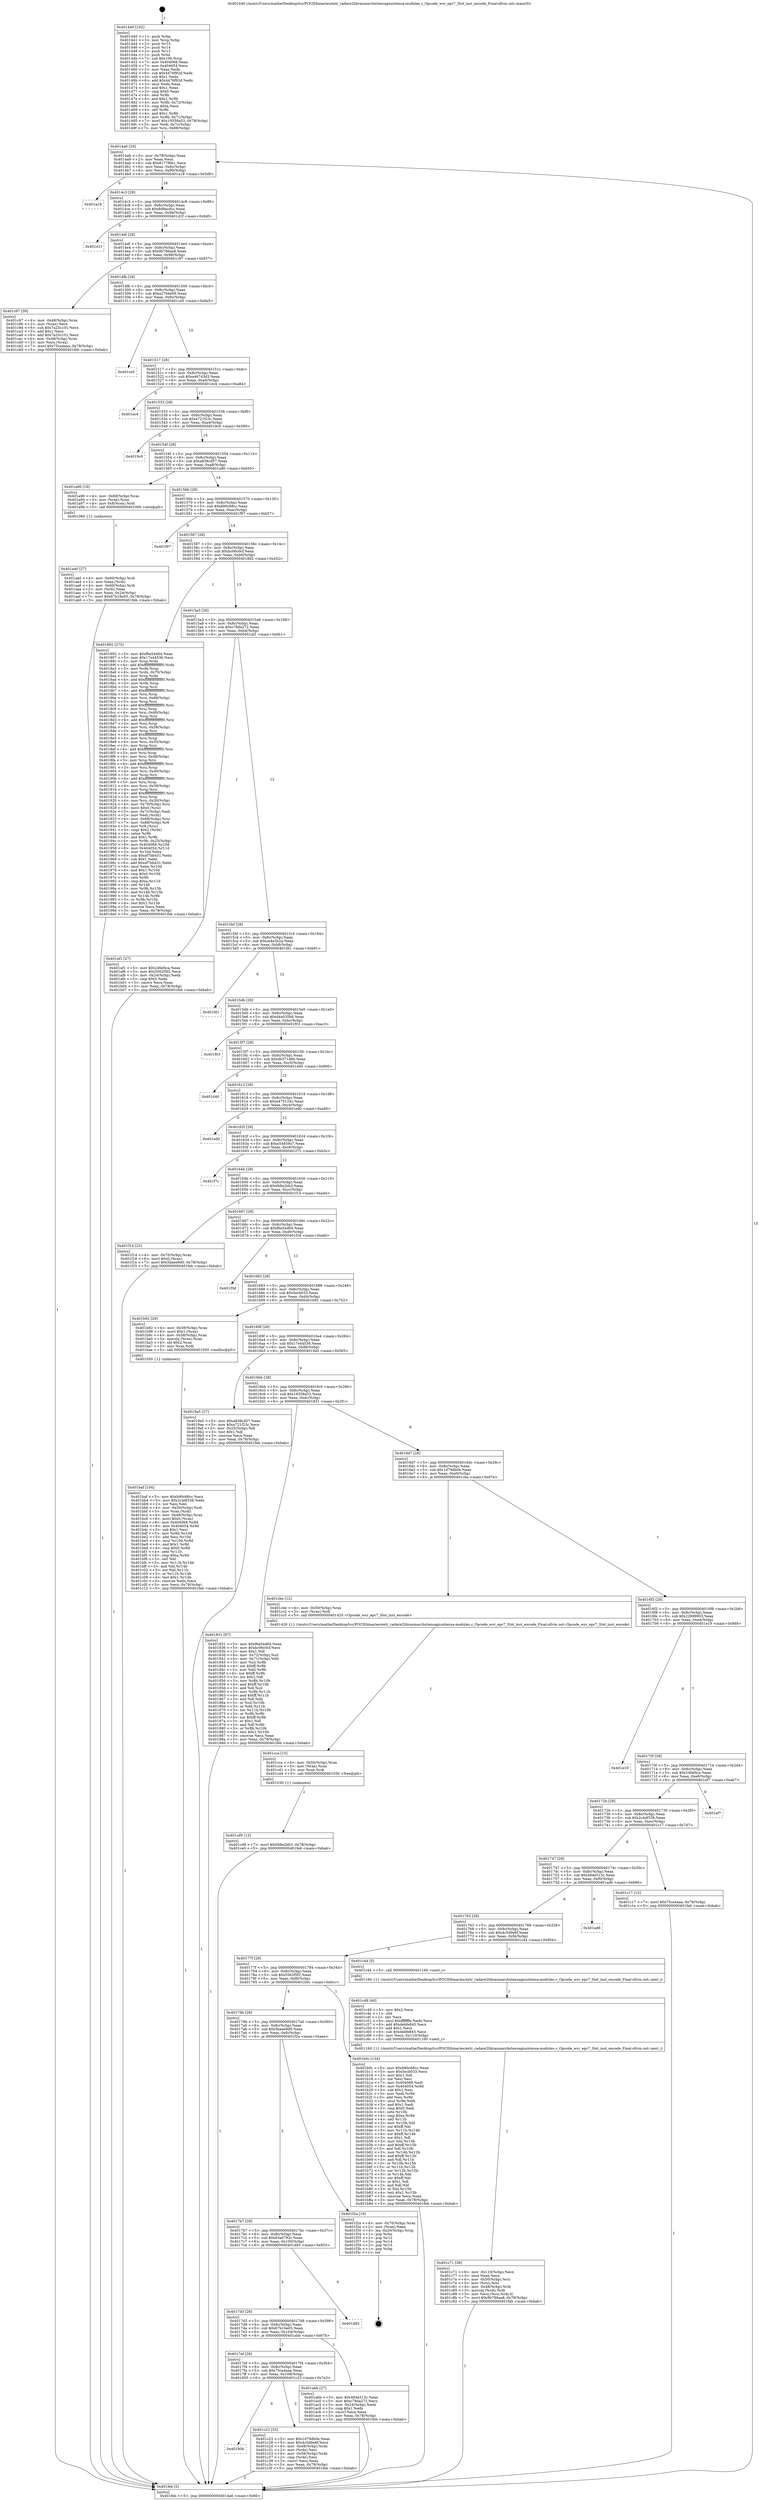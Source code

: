 digraph "0x401440" {
  label = "0x401440 (/mnt/c/Users/mathe/Desktop/tcc/POCII/binaries/extr_radare2librasmarchxtensagnuxtensa-modules.c_Opcode_wsr_epc7_Slot_inst_encode_Final-ollvm.out::main(0))"
  labelloc = "t"
  node[shape=record]

  Entry [label="",width=0.3,height=0.3,shape=circle,fillcolor=black,style=filled]
  "0x4014a6" [label="{
     0x4014a6 [29]\l
     | [instrs]\l
     &nbsp;&nbsp;0x4014a6 \<+3\>: mov -0x78(%rbp),%eax\l
     &nbsp;&nbsp;0x4014a9 \<+2\>: mov %eax,%ecx\l
     &nbsp;&nbsp;0x4014ab \<+6\>: sub $0x8177f6b1,%ecx\l
     &nbsp;&nbsp;0x4014b1 \<+6\>: mov %eax,-0x8c(%rbp)\l
     &nbsp;&nbsp;0x4014b7 \<+6\>: mov %ecx,-0x90(%rbp)\l
     &nbsp;&nbsp;0x4014bd \<+6\>: je 0000000000401a18 \<main+0x5d8\>\l
  }"]
  "0x401a18" [label="{
     0x401a18\l
  }", style=dashed]
  "0x4014c3" [label="{
     0x4014c3 [28]\l
     | [instrs]\l
     &nbsp;&nbsp;0x4014c3 \<+5\>: jmp 00000000004014c8 \<main+0x88\>\l
     &nbsp;&nbsp;0x4014c8 \<+6\>: mov -0x8c(%rbp),%eax\l
     &nbsp;&nbsp;0x4014ce \<+5\>: sub $0x8d9acdcc,%eax\l
     &nbsp;&nbsp;0x4014d3 \<+6\>: mov %eax,-0x94(%rbp)\l
     &nbsp;&nbsp;0x4014d9 \<+6\>: je 0000000000401d1f \<main+0x8df\>\l
  }"]
  Exit [label="",width=0.3,height=0.3,shape=circle,fillcolor=black,style=filled,peripheries=2]
  "0x401d1f" [label="{
     0x401d1f\l
  }", style=dashed]
  "0x4014df" [label="{
     0x4014df [28]\l
     | [instrs]\l
     &nbsp;&nbsp;0x4014df \<+5\>: jmp 00000000004014e4 \<main+0xa4\>\l
     &nbsp;&nbsp;0x4014e4 \<+6\>: mov -0x8c(%rbp),%eax\l
     &nbsp;&nbsp;0x4014ea \<+5\>: sub $0x9b786aa8,%eax\l
     &nbsp;&nbsp;0x4014ef \<+6\>: mov %eax,-0x98(%rbp)\l
     &nbsp;&nbsp;0x4014f5 \<+6\>: je 0000000000401c97 \<main+0x857\>\l
  }"]
  "0x401cd9" [label="{
     0x401cd9 [12]\l
     | [instrs]\l
     &nbsp;&nbsp;0x401cd9 \<+7\>: movl $0xf48a2bb3,-0x78(%rbp)\l
     &nbsp;&nbsp;0x401ce0 \<+5\>: jmp 0000000000401feb \<main+0xbab\>\l
  }"]
  "0x401c97" [label="{
     0x401c97 [39]\l
     | [instrs]\l
     &nbsp;&nbsp;0x401c97 \<+4\>: mov -0x48(%rbp),%rax\l
     &nbsp;&nbsp;0x401c9b \<+2\>: mov (%rax),%ecx\l
     &nbsp;&nbsp;0x401c9d \<+6\>: sub $0x7a25c101,%ecx\l
     &nbsp;&nbsp;0x401ca3 \<+3\>: add $0x1,%ecx\l
     &nbsp;&nbsp;0x401ca6 \<+6\>: add $0x7a25c101,%ecx\l
     &nbsp;&nbsp;0x401cac \<+4\>: mov -0x48(%rbp),%rax\l
     &nbsp;&nbsp;0x401cb0 \<+2\>: mov %ecx,(%rax)\l
     &nbsp;&nbsp;0x401cb2 \<+7\>: movl $0x75ca4aaa,-0x78(%rbp)\l
     &nbsp;&nbsp;0x401cb9 \<+5\>: jmp 0000000000401feb \<main+0xbab\>\l
  }"]
  "0x4014fb" [label="{
     0x4014fb [28]\l
     | [instrs]\l
     &nbsp;&nbsp;0x4014fb \<+5\>: jmp 0000000000401500 \<main+0xc0\>\l
     &nbsp;&nbsp;0x401500 \<+6\>: mov -0x8c(%rbp),%eax\l
     &nbsp;&nbsp;0x401506 \<+5\>: sub $0xa2764e69,%eax\l
     &nbsp;&nbsp;0x40150b \<+6\>: mov %eax,-0x9c(%rbp)\l
     &nbsp;&nbsp;0x401511 \<+6\>: je 0000000000401ce5 \<main+0x8a5\>\l
  }"]
  "0x401cca" [label="{
     0x401cca [15]\l
     | [instrs]\l
     &nbsp;&nbsp;0x401cca \<+4\>: mov -0x50(%rbp),%rax\l
     &nbsp;&nbsp;0x401cce \<+3\>: mov (%rax),%rax\l
     &nbsp;&nbsp;0x401cd1 \<+3\>: mov %rax,%rdi\l
     &nbsp;&nbsp;0x401cd4 \<+5\>: call 0000000000401030 \<free@plt\>\l
     | [calls]\l
     &nbsp;&nbsp;0x401030 \{1\} (unknown)\l
  }"]
  "0x401ce5" [label="{
     0x401ce5\l
  }", style=dashed]
  "0x401517" [label="{
     0x401517 [28]\l
     | [instrs]\l
     &nbsp;&nbsp;0x401517 \<+5\>: jmp 000000000040151c \<main+0xdc\>\l
     &nbsp;&nbsp;0x40151c \<+6\>: mov -0x8c(%rbp),%eax\l
     &nbsp;&nbsp;0x401522 \<+5\>: sub $0xa46743d3,%eax\l
     &nbsp;&nbsp;0x401527 \<+6\>: mov %eax,-0xa0(%rbp)\l
     &nbsp;&nbsp;0x40152d \<+6\>: je 0000000000401ec4 \<main+0xa84\>\l
  }"]
  "0x401c71" [label="{
     0x401c71 [38]\l
     | [instrs]\l
     &nbsp;&nbsp;0x401c71 \<+6\>: mov -0x110(%rbp),%ecx\l
     &nbsp;&nbsp;0x401c77 \<+3\>: imul %eax,%ecx\l
     &nbsp;&nbsp;0x401c7a \<+4\>: mov -0x50(%rbp),%rsi\l
     &nbsp;&nbsp;0x401c7e \<+3\>: mov (%rsi),%rsi\l
     &nbsp;&nbsp;0x401c81 \<+4\>: mov -0x48(%rbp),%rdi\l
     &nbsp;&nbsp;0x401c85 \<+3\>: movslq (%rdi),%rdi\l
     &nbsp;&nbsp;0x401c88 \<+3\>: mov %ecx,(%rsi,%rdi,4)\l
     &nbsp;&nbsp;0x401c8b \<+7\>: movl $0x9b786aa8,-0x78(%rbp)\l
     &nbsp;&nbsp;0x401c92 \<+5\>: jmp 0000000000401feb \<main+0xbab\>\l
  }"]
  "0x401ec4" [label="{
     0x401ec4\l
  }", style=dashed]
  "0x401533" [label="{
     0x401533 [28]\l
     | [instrs]\l
     &nbsp;&nbsp;0x401533 \<+5\>: jmp 0000000000401538 \<main+0xf8\>\l
     &nbsp;&nbsp;0x401538 \<+6\>: mov -0x8c(%rbp),%eax\l
     &nbsp;&nbsp;0x40153e \<+5\>: sub $0xa721f23c,%eax\l
     &nbsp;&nbsp;0x401543 \<+6\>: mov %eax,-0xa4(%rbp)\l
     &nbsp;&nbsp;0x401549 \<+6\>: je 00000000004019c0 \<main+0x580\>\l
  }"]
  "0x401c49" [label="{
     0x401c49 [40]\l
     | [instrs]\l
     &nbsp;&nbsp;0x401c49 \<+5\>: mov $0x2,%ecx\l
     &nbsp;&nbsp;0x401c4e \<+1\>: cltd\l
     &nbsp;&nbsp;0x401c4f \<+2\>: idiv %ecx\l
     &nbsp;&nbsp;0x401c51 \<+6\>: imul $0xfffffffe,%edx,%ecx\l
     &nbsp;&nbsp;0x401c57 \<+6\>: add $0xdebfe845,%ecx\l
     &nbsp;&nbsp;0x401c5d \<+3\>: add $0x1,%ecx\l
     &nbsp;&nbsp;0x401c60 \<+6\>: sub $0xdebfe845,%ecx\l
     &nbsp;&nbsp;0x401c66 \<+6\>: mov %ecx,-0x110(%rbp)\l
     &nbsp;&nbsp;0x401c6c \<+5\>: call 0000000000401160 \<next_i\>\l
     | [calls]\l
     &nbsp;&nbsp;0x401160 \{1\} (/mnt/c/Users/mathe/Desktop/tcc/POCII/binaries/extr_radare2librasmarchxtensagnuxtensa-modules.c_Opcode_wsr_epc7_Slot_inst_encode_Final-ollvm.out::next_i)\l
  }"]
  "0x4019c0" [label="{
     0x4019c0\l
  }", style=dashed]
  "0x40154f" [label="{
     0x40154f [28]\l
     | [instrs]\l
     &nbsp;&nbsp;0x40154f \<+5\>: jmp 0000000000401554 \<main+0x114\>\l
     &nbsp;&nbsp;0x401554 \<+6\>: mov -0x8c(%rbp),%eax\l
     &nbsp;&nbsp;0x40155a \<+5\>: sub $0xa838cd57,%eax\l
     &nbsp;&nbsp;0x40155f \<+6\>: mov %eax,-0xa8(%rbp)\l
     &nbsp;&nbsp;0x401565 \<+6\>: je 0000000000401a90 \<main+0x650\>\l
  }"]
  "0x40180b" [label="{
     0x40180b\l
  }", style=dashed]
  "0x401a90" [label="{
     0x401a90 [16]\l
     | [instrs]\l
     &nbsp;&nbsp;0x401a90 \<+4\>: mov -0x68(%rbp),%rax\l
     &nbsp;&nbsp;0x401a94 \<+3\>: mov (%rax),%rax\l
     &nbsp;&nbsp;0x401a97 \<+4\>: mov 0x8(%rax),%rdi\l
     &nbsp;&nbsp;0x401a9b \<+5\>: call 0000000000401060 \<atoi@plt\>\l
     | [calls]\l
     &nbsp;&nbsp;0x401060 \{1\} (unknown)\l
  }"]
  "0x40156b" [label="{
     0x40156b [28]\l
     | [instrs]\l
     &nbsp;&nbsp;0x40156b \<+5\>: jmp 0000000000401570 \<main+0x130\>\l
     &nbsp;&nbsp;0x401570 \<+6\>: mov -0x8c(%rbp),%eax\l
     &nbsp;&nbsp;0x401576 \<+5\>: sub $0xb90c68cc,%eax\l
     &nbsp;&nbsp;0x40157b \<+6\>: mov %eax,-0xac(%rbp)\l
     &nbsp;&nbsp;0x401581 \<+6\>: je 0000000000401f97 \<main+0xb57\>\l
  }"]
  "0x401c23" [label="{
     0x401c23 [33]\l
     | [instrs]\l
     &nbsp;&nbsp;0x401c23 \<+5\>: mov $0x1d79db0e,%eax\l
     &nbsp;&nbsp;0x401c28 \<+5\>: mov $0x4c5d9e6f,%ecx\l
     &nbsp;&nbsp;0x401c2d \<+4\>: mov -0x48(%rbp),%rdx\l
     &nbsp;&nbsp;0x401c31 \<+2\>: mov (%rdx),%esi\l
     &nbsp;&nbsp;0x401c33 \<+4\>: mov -0x58(%rbp),%rdx\l
     &nbsp;&nbsp;0x401c37 \<+2\>: cmp (%rdx),%esi\l
     &nbsp;&nbsp;0x401c39 \<+3\>: cmovl %ecx,%eax\l
     &nbsp;&nbsp;0x401c3c \<+3\>: mov %eax,-0x78(%rbp)\l
     &nbsp;&nbsp;0x401c3f \<+5\>: jmp 0000000000401feb \<main+0xbab\>\l
  }"]
  "0x401f97" [label="{
     0x401f97\l
  }", style=dashed]
  "0x401587" [label="{
     0x401587 [28]\l
     | [instrs]\l
     &nbsp;&nbsp;0x401587 \<+5\>: jmp 000000000040158c \<main+0x14c\>\l
     &nbsp;&nbsp;0x40158c \<+6\>: mov -0x8c(%rbp),%eax\l
     &nbsp;&nbsp;0x401592 \<+5\>: sub $0xbc06c0cf,%eax\l
     &nbsp;&nbsp;0x401597 \<+6\>: mov %eax,-0xb0(%rbp)\l
     &nbsp;&nbsp;0x40159d \<+6\>: je 0000000000401892 \<main+0x452\>\l
  }"]
  "0x401baf" [label="{
     0x401baf [104]\l
     | [instrs]\l
     &nbsp;&nbsp;0x401baf \<+5\>: mov $0xb90c68cc,%ecx\l
     &nbsp;&nbsp;0x401bb4 \<+5\>: mov $0x2c4df336,%edx\l
     &nbsp;&nbsp;0x401bb9 \<+2\>: xor %esi,%esi\l
     &nbsp;&nbsp;0x401bbb \<+4\>: mov -0x50(%rbp),%rdi\l
     &nbsp;&nbsp;0x401bbf \<+3\>: mov %rax,(%rdi)\l
     &nbsp;&nbsp;0x401bc2 \<+4\>: mov -0x48(%rbp),%rax\l
     &nbsp;&nbsp;0x401bc6 \<+6\>: movl $0x0,(%rax)\l
     &nbsp;&nbsp;0x401bcc \<+8\>: mov 0x404068,%r8d\l
     &nbsp;&nbsp;0x401bd4 \<+8\>: mov 0x404054,%r9d\l
     &nbsp;&nbsp;0x401bdc \<+3\>: sub $0x1,%esi\l
     &nbsp;&nbsp;0x401bdf \<+3\>: mov %r8d,%r10d\l
     &nbsp;&nbsp;0x401be2 \<+3\>: add %esi,%r10d\l
     &nbsp;&nbsp;0x401be5 \<+4\>: imul %r10d,%r8d\l
     &nbsp;&nbsp;0x401be9 \<+4\>: and $0x1,%r8d\l
     &nbsp;&nbsp;0x401bed \<+4\>: cmp $0x0,%r8d\l
     &nbsp;&nbsp;0x401bf1 \<+4\>: sete %r11b\l
     &nbsp;&nbsp;0x401bf5 \<+4\>: cmp $0xa,%r9d\l
     &nbsp;&nbsp;0x401bf9 \<+3\>: setl %bl\l
     &nbsp;&nbsp;0x401bfc \<+3\>: mov %r11b,%r14b\l
     &nbsp;&nbsp;0x401bff \<+3\>: and %bl,%r14b\l
     &nbsp;&nbsp;0x401c02 \<+3\>: xor %bl,%r11b\l
     &nbsp;&nbsp;0x401c05 \<+3\>: or %r11b,%r14b\l
     &nbsp;&nbsp;0x401c08 \<+4\>: test $0x1,%r14b\l
     &nbsp;&nbsp;0x401c0c \<+3\>: cmovne %edx,%ecx\l
     &nbsp;&nbsp;0x401c0f \<+3\>: mov %ecx,-0x78(%rbp)\l
     &nbsp;&nbsp;0x401c12 \<+5\>: jmp 0000000000401feb \<main+0xbab\>\l
  }"]
  "0x401892" [label="{
     0x401892 [275]\l
     | [instrs]\l
     &nbsp;&nbsp;0x401892 \<+5\>: mov $0xf6a54d64,%eax\l
     &nbsp;&nbsp;0x401897 \<+5\>: mov $0x17e44536,%ecx\l
     &nbsp;&nbsp;0x40189c \<+3\>: mov %rsp,%rdx\l
     &nbsp;&nbsp;0x40189f \<+4\>: add $0xfffffffffffffff0,%rdx\l
     &nbsp;&nbsp;0x4018a3 \<+3\>: mov %rdx,%rsp\l
     &nbsp;&nbsp;0x4018a6 \<+4\>: mov %rdx,-0x70(%rbp)\l
     &nbsp;&nbsp;0x4018aa \<+3\>: mov %rsp,%rdx\l
     &nbsp;&nbsp;0x4018ad \<+4\>: add $0xfffffffffffffff0,%rdx\l
     &nbsp;&nbsp;0x4018b1 \<+3\>: mov %rdx,%rsp\l
     &nbsp;&nbsp;0x4018b4 \<+3\>: mov %rsp,%rsi\l
     &nbsp;&nbsp;0x4018b7 \<+4\>: add $0xfffffffffffffff0,%rsi\l
     &nbsp;&nbsp;0x4018bb \<+3\>: mov %rsi,%rsp\l
     &nbsp;&nbsp;0x4018be \<+4\>: mov %rsi,-0x68(%rbp)\l
     &nbsp;&nbsp;0x4018c2 \<+3\>: mov %rsp,%rsi\l
     &nbsp;&nbsp;0x4018c5 \<+4\>: add $0xfffffffffffffff0,%rsi\l
     &nbsp;&nbsp;0x4018c9 \<+3\>: mov %rsi,%rsp\l
     &nbsp;&nbsp;0x4018cc \<+4\>: mov %rsi,-0x60(%rbp)\l
     &nbsp;&nbsp;0x4018d0 \<+3\>: mov %rsp,%rsi\l
     &nbsp;&nbsp;0x4018d3 \<+4\>: add $0xfffffffffffffff0,%rsi\l
     &nbsp;&nbsp;0x4018d7 \<+3\>: mov %rsi,%rsp\l
     &nbsp;&nbsp;0x4018da \<+4\>: mov %rsi,-0x58(%rbp)\l
     &nbsp;&nbsp;0x4018de \<+3\>: mov %rsp,%rsi\l
     &nbsp;&nbsp;0x4018e1 \<+4\>: add $0xfffffffffffffff0,%rsi\l
     &nbsp;&nbsp;0x4018e5 \<+3\>: mov %rsi,%rsp\l
     &nbsp;&nbsp;0x4018e8 \<+4\>: mov %rsi,-0x50(%rbp)\l
     &nbsp;&nbsp;0x4018ec \<+3\>: mov %rsp,%rsi\l
     &nbsp;&nbsp;0x4018ef \<+4\>: add $0xfffffffffffffff0,%rsi\l
     &nbsp;&nbsp;0x4018f3 \<+3\>: mov %rsi,%rsp\l
     &nbsp;&nbsp;0x4018f6 \<+4\>: mov %rsi,-0x48(%rbp)\l
     &nbsp;&nbsp;0x4018fa \<+3\>: mov %rsp,%rsi\l
     &nbsp;&nbsp;0x4018fd \<+4\>: add $0xfffffffffffffff0,%rsi\l
     &nbsp;&nbsp;0x401901 \<+3\>: mov %rsi,%rsp\l
     &nbsp;&nbsp;0x401904 \<+4\>: mov %rsi,-0x40(%rbp)\l
     &nbsp;&nbsp;0x401908 \<+3\>: mov %rsp,%rsi\l
     &nbsp;&nbsp;0x40190b \<+4\>: add $0xfffffffffffffff0,%rsi\l
     &nbsp;&nbsp;0x40190f \<+3\>: mov %rsi,%rsp\l
     &nbsp;&nbsp;0x401912 \<+4\>: mov %rsi,-0x38(%rbp)\l
     &nbsp;&nbsp;0x401916 \<+3\>: mov %rsp,%rsi\l
     &nbsp;&nbsp;0x401919 \<+4\>: add $0xfffffffffffffff0,%rsi\l
     &nbsp;&nbsp;0x40191d \<+3\>: mov %rsi,%rsp\l
     &nbsp;&nbsp;0x401920 \<+4\>: mov %rsi,-0x30(%rbp)\l
     &nbsp;&nbsp;0x401924 \<+4\>: mov -0x70(%rbp),%rsi\l
     &nbsp;&nbsp;0x401928 \<+6\>: movl $0x0,(%rsi)\l
     &nbsp;&nbsp;0x40192e \<+3\>: mov -0x7c(%rbp),%edi\l
     &nbsp;&nbsp;0x401931 \<+2\>: mov %edi,(%rdx)\l
     &nbsp;&nbsp;0x401933 \<+4\>: mov -0x68(%rbp),%rsi\l
     &nbsp;&nbsp;0x401937 \<+7\>: mov -0x88(%rbp),%r8\l
     &nbsp;&nbsp;0x40193e \<+3\>: mov %r8,(%rsi)\l
     &nbsp;&nbsp;0x401941 \<+3\>: cmpl $0x2,(%rdx)\l
     &nbsp;&nbsp;0x401944 \<+4\>: setne %r9b\l
     &nbsp;&nbsp;0x401948 \<+4\>: and $0x1,%r9b\l
     &nbsp;&nbsp;0x40194c \<+4\>: mov %r9b,-0x25(%rbp)\l
     &nbsp;&nbsp;0x401950 \<+8\>: mov 0x404068,%r10d\l
     &nbsp;&nbsp;0x401958 \<+8\>: mov 0x404054,%r11d\l
     &nbsp;&nbsp;0x401960 \<+3\>: mov %r10d,%ebx\l
     &nbsp;&nbsp;0x401963 \<+6\>: sub $0xef7bb431,%ebx\l
     &nbsp;&nbsp;0x401969 \<+3\>: sub $0x1,%ebx\l
     &nbsp;&nbsp;0x40196c \<+6\>: add $0xef7bb431,%ebx\l
     &nbsp;&nbsp;0x401972 \<+4\>: imul %ebx,%r10d\l
     &nbsp;&nbsp;0x401976 \<+4\>: and $0x1,%r10d\l
     &nbsp;&nbsp;0x40197a \<+4\>: cmp $0x0,%r10d\l
     &nbsp;&nbsp;0x40197e \<+4\>: sete %r9b\l
     &nbsp;&nbsp;0x401982 \<+4\>: cmp $0xa,%r11d\l
     &nbsp;&nbsp;0x401986 \<+4\>: setl %r14b\l
     &nbsp;&nbsp;0x40198a \<+3\>: mov %r9b,%r15b\l
     &nbsp;&nbsp;0x40198d \<+3\>: and %r14b,%r15b\l
     &nbsp;&nbsp;0x401990 \<+3\>: xor %r14b,%r9b\l
     &nbsp;&nbsp;0x401993 \<+3\>: or %r9b,%r15b\l
     &nbsp;&nbsp;0x401996 \<+4\>: test $0x1,%r15b\l
     &nbsp;&nbsp;0x40199a \<+3\>: cmovne %ecx,%eax\l
     &nbsp;&nbsp;0x40199d \<+3\>: mov %eax,-0x78(%rbp)\l
     &nbsp;&nbsp;0x4019a0 \<+5\>: jmp 0000000000401feb \<main+0xbab\>\l
  }"]
  "0x4015a3" [label="{
     0x4015a3 [28]\l
     | [instrs]\l
     &nbsp;&nbsp;0x4015a3 \<+5\>: jmp 00000000004015a8 \<main+0x168\>\l
     &nbsp;&nbsp;0x4015a8 \<+6\>: mov -0x8c(%rbp),%eax\l
     &nbsp;&nbsp;0x4015ae \<+5\>: sub $0xc78da272,%eax\l
     &nbsp;&nbsp;0x4015b3 \<+6\>: mov %eax,-0xb4(%rbp)\l
     &nbsp;&nbsp;0x4015b9 \<+6\>: je 0000000000401af1 \<main+0x6b1\>\l
  }"]
  "0x4017ef" [label="{
     0x4017ef [28]\l
     | [instrs]\l
     &nbsp;&nbsp;0x4017ef \<+5\>: jmp 00000000004017f4 \<main+0x3b4\>\l
     &nbsp;&nbsp;0x4017f4 \<+6\>: mov -0x8c(%rbp),%eax\l
     &nbsp;&nbsp;0x4017fa \<+5\>: sub $0x75ca4aaa,%eax\l
     &nbsp;&nbsp;0x4017ff \<+6\>: mov %eax,-0x108(%rbp)\l
     &nbsp;&nbsp;0x401805 \<+6\>: je 0000000000401c23 \<main+0x7e3\>\l
  }"]
  "0x401af1" [label="{
     0x401af1 [27]\l
     | [instrs]\l
     &nbsp;&nbsp;0x401af1 \<+5\>: mov $0x24faf4ca,%eax\l
     &nbsp;&nbsp;0x401af6 \<+5\>: mov $0x5562f5f2,%ecx\l
     &nbsp;&nbsp;0x401afb \<+3\>: mov -0x24(%rbp),%edx\l
     &nbsp;&nbsp;0x401afe \<+3\>: cmp $0x0,%edx\l
     &nbsp;&nbsp;0x401b01 \<+3\>: cmove %ecx,%eax\l
     &nbsp;&nbsp;0x401b04 \<+3\>: mov %eax,-0x78(%rbp)\l
     &nbsp;&nbsp;0x401b07 \<+5\>: jmp 0000000000401feb \<main+0xbab\>\l
  }"]
  "0x4015bf" [label="{
     0x4015bf [28]\l
     | [instrs]\l
     &nbsp;&nbsp;0x4015bf \<+5\>: jmp 00000000004015c4 \<main+0x184\>\l
     &nbsp;&nbsp;0x4015c4 \<+6\>: mov -0x8c(%rbp),%eax\l
     &nbsp;&nbsp;0x4015ca \<+5\>: sub $0xce4e2b2a,%eax\l
     &nbsp;&nbsp;0x4015cf \<+6\>: mov %eax,-0xb8(%rbp)\l
     &nbsp;&nbsp;0x4015d5 \<+6\>: je 0000000000401fd1 \<main+0xb91\>\l
  }"]
  "0x401abb" [label="{
     0x401abb [27]\l
     | [instrs]\l
     &nbsp;&nbsp;0x401abb \<+5\>: mov $0x494e513c,%eax\l
     &nbsp;&nbsp;0x401ac0 \<+5\>: mov $0xc78da272,%ecx\l
     &nbsp;&nbsp;0x401ac5 \<+3\>: mov -0x24(%rbp),%edx\l
     &nbsp;&nbsp;0x401ac8 \<+3\>: cmp $0x1,%edx\l
     &nbsp;&nbsp;0x401acb \<+3\>: cmovl %ecx,%eax\l
     &nbsp;&nbsp;0x401ace \<+3\>: mov %eax,-0x78(%rbp)\l
     &nbsp;&nbsp;0x401ad1 \<+5\>: jmp 0000000000401feb \<main+0xbab\>\l
  }"]
  "0x401fd1" [label="{
     0x401fd1\l
  }", style=dashed]
  "0x4015db" [label="{
     0x4015db [28]\l
     | [instrs]\l
     &nbsp;&nbsp;0x4015db \<+5\>: jmp 00000000004015e0 \<main+0x1a0\>\l
     &nbsp;&nbsp;0x4015e0 \<+6\>: mov -0x8c(%rbp),%eax\l
     &nbsp;&nbsp;0x4015e6 \<+5\>: sub $0xd4a035b8,%eax\l
     &nbsp;&nbsp;0x4015eb \<+6\>: mov %eax,-0xbc(%rbp)\l
     &nbsp;&nbsp;0x4015f1 \<+6\>: je 0000000000401f03 \<main+0xac3\>\l
  }"]
  "0x4017d3" [label="{
     0x4017d3 [28]\l
     | [instrs]\l
     &nbsp;&nbsp;0x4017d3 \<+5\>: jmp 00000000004017d8 \<main+0x398\>\l
     &nbsp;&nbsp;0x4017d8 \<+6\>: mov -0x8c(%rbp),%eax\l
     &nbsp;&nbsp;0x4017de \<+5\>: sub $0x67b16e05,%eax\l
     &nbsp;&nbsp;0x4017e3 \<+6\>: mov %eax,-0x104(%rbp)\l
     &nbsp;&nbsp;0x4017e9 \<+6\>: je 0000000000401abb \<main+0x67b\>\l
  }"]
  "0x401f03" [label="{
     0x401f03\l
  }", style=dashed]
  "0x4015f7" [label="{
     0x4015f7 [28]\l
     | [instrs]\l
     &nbsp;&nbsp;0x4015f7 \<+5\>: jmp 00000000004015fc \<main+0x1bc\>\l
     &nbsp;&nbsp;0x4015fc \<+6\>: mov -0x8c(%rbp),%eax\l
     &nbsp;&nbsp;0x401602 \<+5\>: sub $0xdb371d66,%eax\l
     &nbsp;&nbsp;0x401607 \<+6\>: mov %eax,-0xc0(%rbp)\l
     &nbsp;&nbsp;0x40160d \<+6\>: je 0000000000401d40 \<main+0x900\>\l
  }"]
  "0x401d93" [label="{
     0x401d93\l
  }", style=dashed]
  "0x401d40" [label="{
     0x401d40\l
  }", style=dashed]
  "0x401613" [label="{
     0x401613 [28]\l
     | [instrs]\l
     &nbsp;&nbsp;0x401613 \<+5\>: jmp 0000000000401618 \<main+0x1d8\>\l
     &nbsp;&nbsp;0x401618 \<+6\>: mov -0x8c(%rbp),%eax\l
     &nbsp;&nbsp;0x40161e \<+5\>: sub $0xe475124c,%eax\l
     &nbsp;&nbsp;0x401623 \<+6\>: mov %eax,-0xc4(%rbp)\l
     &nbsp;&nbsp;0x401629 \<+6\>: je 0000000000401ed0 \<main+0xa90\>\l
  }"]
  "0x4017b7" [label="{
     0x4017b7 [28]\l
     | [instrs]\l
     &nbsp;&nbsp;0x4017b7 \<+5\>: jmp 00000000004017bc \<main+0x37c\>\l
     &nbsp;&nbsp;0x4017bc \<+6\>: mov -0x8c(%rbp),%eax\l
     &nbsp;&nbsp;0x4017c2 \<+5\>: sub $0x63a0792c,%eax\l
     &nbsp;&nbsp;0x4017c7 \<+6\>: mov %eax,-0x100(%rbp)\l
     &nbsp;&nbsp;0x4017cd \<+6\>: je 0000000000401d93 \<main+0x953\>\l
  }"]
  "0x401ed0" [label="{
     0x401ed0\l
  }", style=dashed]
  "0x40162f" [label="{
     0x40162f [28]\l
     | [instrs]\l
     &nbsp;&nbsp;0x40162f \<+5\>: jmp 0000000000401634 \<main+0x1f4\>\l
     &nbsp;&nbsp;0x401634 \<+6\>: mov -0x8c(%rbp),%eax\l
     &nbsp;&nbsp;0x40163a \<+5\>: sub $0xe54859a7,%eax\l
     &nbsp;&nbsp;0x40163f \<+6\>: mov %eax,-0xc8(%rbp)\l
     &nbsp;&nbsp;0x401645 \<+6\>: je 0000000000401f7c \<main+0xb3c\>\l
  }"]
  "0x401f2a" [label="{
     0x401f2a [19]\l
     | [instrs]\l
     &nbsp;&nbsp;0x401f2a \<+4\>: mov -0x70(%rbp),%rax\l
     &nbsp;&nbsp;0x401f2e \<+2\>: mov (%rax),%eax\l
     &nbsp;&nbsp;0x401f30 \<+4\>: lea -0x20(%rbp),%rsp\l
     &nbsp;&nbsp;0x401f34 \<+1\>: pop %rbx\l
     &nbsp;&nbsp;0x401f35 \<+2\>: pop %r12\l
     &nbsp;&nbsp;0x401f37 \<+2\>: pop %r14\l
     &nbsp;&nbsp;0x401f39 \<+2\>: pop %r15\l
     &nbsp;&nbsp;0x401f3b \<+1\>: pop %rbp\l
     &nbsp;&nbsp;0x401f3c \<+1\>: ret\l
  }"]
  "0x401f7c" [label="{
     0x401f7c\l
  }", style=dashed]
  "0x40164b" [label="{
     0x40164b [28]\l
     | [instrs]\l
     &nbsp;&nbsp;0x40164b \<+5\>: jmp 0000000000401650 \<main+0x210\>\l
     &nbsp;&nbsp;0x401650 \<+6\>: mov -0x8c(%rbp),%eax\l
     &nbsp;&nbsp;0x401656 \<+5\>: sub $0xf48a2bb3,%eax\l
     &nbsp;&nbsp;0x40165b \<+6\>: mov %eax,-0xcc(%rbp)\l
     &nbsp;&nbsp;0x401661 \<+6\>: je 0000000000401f14 \<main+0xad4\>\l
  }"]
  "0x40179b" [label="{
     0x40179b [28]\l
     | [instrs]\l
     &nbsp;&nbsp;0x40179b \<+5\>: jmp 00000000004017a0 \<main+0x360\>\l
     &nbsp;&nbsp;0x4017a0 \<+6\>: mov -0x8c(%rbp),%eax\l
     &nbsp;&nbsp;0x4017a6 \<+5\>: sub $0x5baee9d0,%eax\l
     &nbsp;&nbsp;0x4017ab \<+6\>: mov %eax,-0xfc(%rbp)\l
     &nbsp;&nbsp;0x4017b1 \<+6\>: je 0000000000401f2a \<main+0xaea\>\l
  }"]
  "0x401f14" [label="{
     0x401f14 [22]\l
     | [instrs]\l
     &nbsp;&nbsp;0x401f14 \<+4\>: mov -0x70(%rbp),%rax\l
     &nbsp;&nbsp;0x401f18 \<+6\>: movl $0x0,(%rax)\l
     &nbsp;&nbsp;0x401f1e \<+7\>: movl $0x5baee9d0,-0x78(%rbp)\l
     &nbsp;&nbsp;0x401f25 \<+5\>: jmp 0000000000401feb \<main+0xbab\>\l
  }"]
  "0x401667" [label="{
     0x401667 [28]\l
     | [instrs]\l
     &nbsp;&nbsp;0x401667 \<+5\>: jmp 000000000040166c \<main+0x22c\>\l
     &nbsp;&nbsp;0x40166c \<+6\>: mov -0x8c(%rbp),%eax\l
     &nbsp;&nbsp;0x401672 \<+5\>: sub $0xf6a54d64,%eax\l
     &nbsp;&nbsp;0x401677 \<+6\>: mov %eax,-0xd0(%rbp)\l
     &nbsp;&nbsp;0x40167d \<+6\>: je 0000000000401f3d \<main+0xafd\>\l
  }"]
  "0x401b0c" [label="{
     0x401b0c [134]\l
     | [instrs]\l
     &nbsp;&nbsp;0x401b0c \<+5\>: mov $0xb90c68cc,%eax\l
     &nbsp;&nbsp;0x401b11 \<+5\>: mov $0x5ecb033,%ecx\l
     &nbsp;&nbsp;0x401b16 \<+2\>: mov $0x1,%dl\l
     &nbsp;&nbsp;0x401b18 \<+2\>: xor %esi,%esi\l
     &nbsp;&nbsp;0x401b1a \<+7\>: mov 0x404068,%edi\l
     &nbsp;&nbsp;0x401b21 \<+8\>: mov 0x404054,%r8d\l
     &nbsp;&nbsp;0x401b29 \<+3\>: sub $0x1,%esi\l
     &nbsp;&nbsp;0x401b2c \<+3\>: mov %edi,%r9d\l
     &nbsp;&nbsp;0x401b2f \<+3\>: add %esi,%r9d\l
     &nbsp;&nbsp;0x401b32 \<+4\>: imul %r9d,%edi\l
     &nbsp;&nbsp;0x401b36 \<+3\>: and $0x1,%edi\l
     &nbsp;&nbsp;0x401b39 \<+3\>: cmp $0x0,%edi\l
     &nbsp;&nbsp;0x401b3c \<+4\>: sete %r10b\l
     &nbsp;&nbsp;0x401b40 \<+4\>: cmp $0xa,%r8d\l
     &nbsp;&nbsp;0x401b44 \<+4\>: setl %r11b\l
     &nbsp;&nbsp;0x401b48 \<+3\>: mov %r10b,%bl\l
     &nbsp;&nbsp;0x401b4b \<+3\>: xor $0xff,%bl\l
     &nbsp;&nbsp;0x401b4e \<+3\>: mov %r11b,%r14b\l
     &nbsp;&nbsp;0x401b51 \<+4\>: xor $0xff,%r14b\l
     &nbsp;&nbsp;0x401b55 \<+3\>: xor $0x1,%dl\l
     &nbsp;&nbsp;0x401b58 \<+3\>: mov %bl,%r15b\l
     &nbsp;&nbsp;0x401b5b \<+4\>: and $0xff,%r15b\l
     &nbsp;&nbsp;0x401b5f \<+3\>: and %dl,%r10b\l
     &nbsp;&nbsp;0x401b62 \<+3\>: mov %r14b,%r12b\l
     &nbsp;&nbsp;0x401b65 \<+4\>: and $0xff,%r12b\l
     &nbsp;&nbsp;0x401b69 \<+3\>: and %dl,%r11b\l
     &nbsp;&nbsp;0x401b6c \<+3\>: or %r10b,%r15b\l
     &nbsp;&nbsp;0x401b6f \<+3\>: or %r11b,%r12b\l
     &nbsp;&nbsp;0x401b72 \<+3\>: xor %r12b,%r15b\l
     &nbsp;&nbsp;0x401b75 \<+3\>: or %r14b,%bl\l
     &nbsp;&nbsp;0x401b78 \<+3\>: xor $0xff,%bl\l
     &nbsp;&nbsp;0x401b7b \<+3\>: or $0x1,%dl\l
     &nbsp;&nbsp;0x401b7e \<+2\>: and %dl,%bl\l
     &nbsp;&nbsp;0x401b80 \<+3\>: or %bl,%r15b\l
     &nbsp;&nbsp;0x401b83 \<+4\>: test $0x1,%r15b\l
     &nbsp;&nbsp;0x401b87 \<+3\>: cmovne %ecx,%eax\l
     &nbsp;&nbsp;0x401b8a \<+3\>: mov %eax,-0x78(%rbp)\l
     &nbsp;&nbsp;0x401b8d \<+5\>: jmp 0000000000401feb \<main+0xbab\>\l
  }"]
  "0x401f3d" [label="{
     0x401f3d\l
  }", style=dashed]
  "0x401683" [label="{
     0x401683 [28]\l
     | [instrs]\l
     &nbsp;&nbsp;0x401683 \<+5\>: jmp 0000000000401688 \<main+0x248\>\l
     &nbsp;&nbsp;0x401688 \<+6\>: mov -0x8c(%rbp),%eax\l
     &nbsp;&nbsp;0x40168e \<+5\>: sub $0x5ecb033,%eax\l
     &nbsp;&nbsp;0x401693 \<+6\>: mov %eax,-0xd4(%rbp)\l
     &nbsp;&nbsp;0x401699 \<+6\>: je 0000000000401b92 \<main+0x752\>\l
  }"]
  "0x40177f" [label="{
     0x40177f [28]\l
     | [instrs]\l
     &nbsp;&nbsp;0x40177f \<+5\>: jmp 0000000000401784 \<main+0x344\>\l
     &nbsp;&nbsp;0x401784 \<+6\>: mov -0x8c(%rbp),%eax\l
     &nbsp;&nbsp;0x40178a \<+5\>: sub $0x5562f5f2,%eax\l
     &nbsp;&nbsp;0x40178f \<+6\>: mov %eax,-0xf8(%rbp)\l
     &nbsp;&nbsp;0x401795 \<+6\>: je 0000000000401b0c \<main+0x6cc\>\l
  }"]
  "0x401b92" [label="{
     0x401b92 [29]\l
     | [instrs]\l
     &nbsp;&nbsp;0x401b92 \<+4\>: mov -0x58(%rbp),%rax\l
     &nbsp;&nbsp;0x401b96 \<+6\>: movl $0x1,(%rax)\l
     &nbsp;&nbsp;0x401b9c \<+4\>: mov -0x58(%rbp),%rax\l
     &nbsp;&nbsp;0x401ba0 \<+3\>: movslq (%rax),%rax\l
     &nbsp;&nbsp;0x401ba3 \<+4\>: shl $0x2,%rax\l
     &nbsp;&nbsp;0x401ba7 \<+3\>: mov %rax,%rdi\l
     &nbsp;&nbsp;0x401baa \<+5\>: call 0000000000401050 \<malloc@plt\>\l
     | [calls]\l
     &nbsp;&nbsp;0x401050 \{1\} (unknown)\l
  }"]
  "0x40169f" [label="{
     0x40169f [28]\l
     | [instrs]\l
     &nbsp;&nbsp;0x40169f \<+5\>: jmp 00000000004016a4 \<main+0x264\>\l
     &nbsp;&nbsp;0x4016a4 \<+6\>: mov -0x8c(%rbp),%eax\l
     &nbsp;&nbsp;0x4016aa \<+5\>: sub $0x17e44536,%eax\l
     &nbsp;&nbsp;0x4016af \<+6\>: mov %eax,-0xd8(%rbp)\l
     &nbsp;&nbsp;0x4016b5 \<+6\>: je 00000000004019a5 \<main+0x565\>\l
  }"]
  "0x401c44" [label="{
     0x401c44 [5]\l
     | [instrs]\l
     &nbsp;&nbsp;0x401c44 \<+5\>: call 0000000000401160 \<next_i\>\l
     | [calls]\l
     &nbsp;&nbsp;0x401160 \{1\} (/mnt/c/Users/mathe/Desktop/tcc/POCII/binaries/extr_radare2librasmarchxtensagnuxtensa-modules.c_Opcode_wsr_epc7_Slot_inst_encode_Final-ollvm.out::next_i)\l
  }"]
  "0x4019a5" [label="{
     0x4019a5 [27]\l
     | [instrs]\l
     &nbsp;&nbsp;0x4019a5 \<+5\>: mov $0xa838cd57,%eax\l
     &nbsp;&nbsp;0x4019aa \<+5\>: mov $0xa721f23c,%ecx\l
     &nbsp;&nbsp;0x4019af \<+3\>: mov -0x25(%rbp),%dl\l
     &nbsp;&nbsp;0x4019b2 \<+3\>: test $0x1,%dl\l
     &nbsp;&nbsp;0x4019b5 \<+3\>: cmovne %ecx,%eax\l
     &nbsp;&nbsp;0x4019b8 \<+3\>: mov %eax,-0x78(%rbp)\l
     &nbsp;&nbsp;0x4019bb \<+5\>: jmp 0000000000401feb \<main+0xbab\>\l
  }"]
  "0x4016bb" [label="{
     0x4016bb [28]\l
     | [instrs]\l
     &nbsp;&nbsp;0x4016bb \<+5\>: jmp 00000000004016c0 \<main+0x280\>\l
     &nbsp;&nbsp;0x4016c0 \<+6\>: mov -0x8c(%rbp),%eax\l
     &nbsp;&nbsp;0x4016c6 \<+5\>: sub $0x19358a53,%eax\l
     &nbsp;&nbsp;0x4016cb \<+6\>: mov %eax,-0xdc(%rbp)\l
     &nbsp;&nbsp;0x4016d1 \<+6\>: je 0000000000401831 \<main+0x3f1\>\l
  }"]
  "0x401763" [label="{
     0x401763 [28]\l
     | [instrs]\l
     &nbsp;&nbsp;0x401763 \<+5\>: jmp 0000000000401768 \<main+0x328\>\l
     &nbsp;&nbsp;0x401768 \<+6\>: mov -0x8c(%rbp),%eax\l
     &nbsp;&nbsp;0x40176e \<+5\>: sub $0x4c5d9e6f,%eax\l
     &nbsp;&nbsp;0x401773 \<+6\>: mov %eax,-0xf4(%rbp)\l
     &nbsp;&nbsp;0x401779 \<+6\>: je 0000000000401c44 \<main+0x804\>\l
  }"]
  "0x401831" [label="{
     0x401831 [97]\l
     | [instrs]\l
     &nbsp;&nbsp;0x401831 \<+5\>: mov $0xf6a54d64,%eax\l
     &nbsp;&nbsp;0x401836 \<+5\>: mov $0xbc06c0cf,%ecx\l
     &nbsp;&nbsp;0x40183b \<+2\>: mov $0x1,%dl\l
     &nbsp;&nbsp;0x40183d \<+4\>: mov -0x72(%rbp),%sil\l
     &nbsp;&nbsp;0x401841 \<+4\>: mov -0x71(%rbp),%dil\l
     &nbsp;&nbsp;0x401845 \<+3\>: mov %sil,%r8b\l
     &nbsp;&nbsp;0x401848 \<+4\>: xor $0xff,%r8b\l
     &nbsp;&nbsp;0x40184c \<+3\>: mov %dil,%r9b\l
     &nbsp;&nbsp;0x40184f \<+4\>: xor $0xff,%r9b\l
     &nbsp;&nbsp;0x401853 \<+3\>: xor $0x1,%dl\l
     &nbsp;&nbsp;0x401856 \<+3\>: mov %r8b,%r10b\l
     &nbsp;&nbsp;0x401859 \<+4\>: and $0xff,%r10b\l
     &nbsp;&nbsp;0x40185d \<+3\>: and %dl,%sil\l
     &nbsp;&nbsp;0x401860 \<+3\>: mov %r9b,%r11b\l
     &nbsp;&nbsp;0x401863 \<+4\>: and $0xff,%r11b\l
     &nbsp;&nbsp;0x401867 \<+3\>: and %dl,%dil\l
     &nbsp;&nbsp;0x40186a \<+3\>: or %sil,%r10b\l
     &nbsp;&nbsp;0x40186d \<+3\>: or %dil,%r11b\l
     &nbsp;&nbsp;0x401870 \<+3\>: xor %r11b,%r10b\l
     &nbsp;&nbsp;0x401873 \<+3\>: or %r9b,%r8b\l
     &nbsp;&nbsp;0x401876 \<+4\>: xor $0xff,%r8b\l
     &nbsp;&nbsp;0x40187a \<+3\>: or $0x1,%dl\l
     &nbsp;&nbsp;0x40187d \<+3\>: and %dl,%r8b\l
     &nbsp;&nbsp;0x401880 \<+3\>: or %r8b,%r10b\l
     &nbsp;&nbsp;0x401883 \<+4\>: test $0x1,%r10b\l
     &nbsp;&nbsp;0x401887 \<+3\>: cmovne %ecx,%eax\l
     &nbsp;&nbsp;0x40188a \<+3\>: mov %eax,-0x78(%rbp)\l
     &nbsp;&nbsp;0x40188d \<+5\>: jmp 0000000000401feb \<main+0xbab\>\l
  }"]
  "0x4016d7" [label="{
     0x4016d7 [28]\l
     | [instrs]\l
     &nbsp;&nbsp;0x4016d7 \<+5\>: jmp 00000000004016dc \<main+0x29c\>\l
     &nbsp;&nbsp;0x4016dc \<+6\>: mov -0x8c(%rbp),%eax\l
     &nbsp;&nbsp;0x4016e2 \<+5\>: sub $0x1d79db0e,%eax\l
     &nbsp;&nbsp;0x4016e7 \<+6\>: mov %eax,-0xe0(%rbp)\l
     &nbsp;&nbsp;0x4016ed \<+6\>: je 0000000000401cbe \<main+0x87e\>\l
  }"]
  "0x401feb" [label="{
     0x401feb [5]\l
     | [instrs]\l
     &nbsp;&nbsp;0x401feb \<+5\>: jmp 00000000004014a6 \<main+0x66\>\l
  }"]
  "0x401440" [label="{
     0x401440 [102]\l
     | [instrs]\l
     &nbsp;&nbsp;0x401440 \<+1\>: push %rbp\l
     &nbsp;&nbsp;0x401441 \<+3\>: mov %rsp,%rbp\l
     &nbsp;&nbsp;0x401444 \<+2\>: push %r15\l
     &nbsp;&nbsp;0x401446 \<+2\>: push %r14\l
     &nbsp;&nbsp;0x401448 \<+2\>: push %r12\l
     &nbsp;&nbsp;0x40144a \<+1\>: push %rbx\l
     &nbsp;&nbsp;0x40144b \<+7\>: sub $0x100,%rsp\l
     &nbsp;&nbsp;0x401452 \<+7\>: mov 0x404068,%eax\l
     &nbsp;&nbsp;0x401459 \<+7\>: mov 0x404054,%ecx\l
     &nbsp;&nbsp;0x401460 \<+2\>: mov %eax,%edx\l
     &nbsp;&nbsp;0x401462 \<+6\>: sub $0x4476f92d,%edx\l
     &nbsp;&nbsp;0x401468 \<+3\>: sub $0x1,%edx\l
     &nbsp;&nbsp;0x40146b \<+6\>: add $0x4476f92d,%edx\l
     &nbsp;&nbsp;0x401471 \<+3\>: imul %edx,%eax\l
     &nbsp;&nbsp;0x401474 \<+3\>: and $0x1,%eax\l
     &nbsp;&nbsp;0x401477 \<+3\>: cmp $0x0,%eax\l
     &nbsp;&nbsp;0x40147a \<+4\>: sete %r8b\l
     &nbsp;&nbsp;0x40147e \<+4\>: and $0x1,%r8b\l
     &nbsp;&nbsp;0x401482 \<+4\>: mov %r8b,-0x72(%rbp)\l
     &nbsp;&nbsp;0x401486 \<+3\>: cmp $0xa,%ecx\l
     &nbsp;&nbsp;0x401489 \<+4\>: setl %r8b\l
     &nbsp;&nbsp;0x40148d \<+4\>: and $0x1,%r8b\l
     &nbsp;&nbsp;0x401491 \<+4\>: mov %r8b,-0x71(%rbp)\l
     &nbsp;&nbsp;0x401495 \<+7\>: movl $0x19358a53,-0x78(%rbp)\l
     &nbsp;&nbsp;0x40149c \<+3\>: mov %edi,-0x7c(%rbp)\l
     &nbsp;&nbsp;0x40149f \<+7\>: mov %rsi,-0x88(%rbp)\l
  }"]
  "0x401ad6" [label="{
     0x401ad6\l
  }", style=dashed]
  "0x401aa0" [label="{
     0x401aa0 [27]\l
     | [instrs]\l
     &nbsp;&nbsp;0x401aa0 \<+4\>: mov -0x60(%rbp),%rdi\l
     &nbsp;&nbsp;0x401aa4 \<+2\>: mov %eax,(%rdi)\l
     &nbsp;&nbsp;0x401aa6 \<+4\>: mov -0x60(%rbp),%rdi\l
     &nbsp;&nbsp;0x401aaa \<+2\>: mov (%rdi),%eax\l
     &nbsp;&nbsp;0x401aac \<+3\>: mov %eax,-0x24(%rbp)\l
     &nbsp;&nbsp;0x401aaf \<+7\>: movl $0x67b16e05,-0x78(%rbp)\l
     &nbsp;&nbsp;0x401ab6 \<+5\>: jmp 0000000000401feb \<main+0xbab\>\l
  }"]
  "0x401747" [label="{
     0x401747 [28]\l
     | [instrs]\l
     &nbsp;&nbsp;0x401747 \<+5\>: jmp 000000000040174c \<main+0x30c\>\l
     &nbsp;&nbsp;0x40174c \<+6\>: mov -0x8c(%rbp),%eax\l
     &nbsp;&nbsp;0x401752 \<+5\>: sub $0x494e513c,%eax\l
     &nbsp;&nbsp;0x401757 \<+6\>: mov %eax,-0xf0(%rbp)\l
     &nbsp;&nbsp;0x40175d \<+6\>: je 0000000000401ad6 \<main+0x696\>\l
  }"]
  "0x401cbe" [label="{
     0x401cbe [12]\l
     | [instrs]\l
     &nbsp;&nbsp;0x401cbe \<+4\>: mov -0x50(%rbp),%rax\l
     &nbsp;&nbsp;0x401cc2 \<+3\>: mov (%rax),%rdi\l
     &nbsp;&nbsp;0x401cc5 \<+5\>: call 0000000000401420 \<Opcode_wsr_epc7_Slot_inst_encode\>\l
     | [calls]\l
     &nbsp;&nbsp;0x401420 \{1\} (/mnt/c/Users/mathe/Desktop/tcc/POCII/binaries/extr_radare2librasmarchxtensagnuxtensa-modules.c_Opcode_wsr_epc7_Slot_inst_encode_Final-ollvm.out::Opcode_wsr_epc7_Slot_inst_encode)\l
  }"]
  "0x4016f3" [label="{
     0x4016f3 [28]\l
     | [instrs]\l
     &nbsp;&nbsp;0x4016f3 \<+5\>: jmp 00000000004016f8 \<main+0x2b8\>\l
     &nbsp;&nbsp;0x4016f8 \<+6\>: mov -0x8c(%rbp),%eax\l
     &nbsp;&nbsp;0x4016fe \<+5\>: sub $0x22899003,%eax\l
     &nbsp;&nbsp;0x401703 \<+6\>: mov %eax,-0xe4(%rbp)\l
     &nbsp;&nbsp;0x401709 \<+6\>: je 0000000000401e19 \<main+0x9d9\>\l
  }"]
  "0x401c17" [label="{
     0x401c17 [12]\l
     | [instrs]\l
     &nbsp;&nbsp;0x401c17 \<+7\>: movl $0x75ca4aaa,-0x78(%rbp)\l
     &nbsp;&nbsp;0x401c1e \<+5\>: jmp 0000000000401feb \<main+0xbab\>\l
  }"]
  "0x401e19" [label="{
     0x401e19\l
  }", style=dashed]
  "0x40170f" [label="{
     0x40170f [28]\l
     | [instrs]\l
     &nbsp;&nbsp;0x40170f \<+5\>: jmp 0000000000401714 \<main+0x2d4\>\l
     &nbsp;&nbsp;0x401714 \<+6\>: mov -0x8c(%rbp),%eax\l
     &nbsp;&nbsp;0x40171a \<+5\>: sub $0x24faf4ca,%eax\l
     &nbsp;&nbsp;0x40171f \<+6\>: mov %eax,-0xe8(%rbp)\l
     &nbsp;&nbsp;0x401725 \<+6\>: je 0000000000401ef7 \<main+0xab7\>\l
  }"]
  "0x40172b" [label="{
     0x40172b [28]\l
     | [instrs]\l
     &nbsp;&nbsp;0x40172b \<+5\>: jmp 0000000000401730 \<main+0x2f0\>\l
     &nbsp;&nbsp;0x401730 \<+6\>: mov -0x8c(%rbp),%eax\l
     &nbsp;&nbsp;0x401736 \<+5\>: sub $0x2c4df336,%eax\l
     &nbsp;&nbsp;0x40173b \<+6\>: mov %eax,-0xec(%rbp)\l
     &nbsp;&nbsp;0x401741 \<+6\>: je 0000000000401c17 \<main+0x7d7\>\l
  }"]
  "0x401ef7" [label="{
     0x401ef7\l
  }", style=dashed]
  Entry -> "0x401440" [label=" 1"]
  "0x4014a6" -> "0x401a18" [label=" 0"]
  "0x4014a6" -> "0x4014c3" [label=" 16"]
  "0x401f2a" -> Exit [label=" 1"]
  "0x4014c3" -> "0x401d1f" [label=" 0"]
  "0x4014c3" -> "0x4014df" [label=" 16"]
  "0x401f14" -> "0x401feb" [label=" 1"]
  "0x4014df" -> "0x401c97" [label=" 1"]
  "0x4014df" -> "0x4014fb" [label=" 15"]
  "0x401cd9" -> "0x401feb" [label=" 1"]
  "0x4014fb" -> "0x401ce5" [label=" 0"]
  "0x4014fb" -> "0x401517" [label=" 15"]
  "0x401cca" -> "0x401cd9" [label=" 1"]
  "0x401517" -> "0x401ec4" [label=" 0"]
  "0x401517" -> "0x401533" [label=" 15"]
  "0x401cbe" -> "0x401cca" [label=" 1"]
  "0x401533" -> "0x4019c0" [label=" 0"]
  "0x401533" -> "0x40154f" [label=" 15"]
  "0x401c97" -> "0x401feb" [label=" 1"]
  "0x40154f" -> "0x401a90" [label=" 1"]
  "0x40154f" -> "0x40156b" [label=" 14"]
  "0x401c71" -> "0x401feb" [label=" 1"]
  "0x40156b" -> "0x401f97" [label=" 0"]
  "0x40156b" -> "0x401587" [label=" 14"]
  "0x401c49" -> "0x401c71" [label=" 1"]
  "0x401587" -> "0x401892" [label=" 1"]
  "0x401587" -> "0x4015a3" [label=" 13"]
  "0x401c23" -> "0x401feb" [label=" 2"]
  "0x4015a3" -> "0x401af1" [label=" 1"]
  "0x4015a3" -> "0x4015bf" [label=" 12"]
  "0x4017ef" -> "0x40180b" [label=" 0"]
  "0x4015bf" -> "0x401fd1" [label=" 0"]
  "0x4015bf" -> "0x4015db" [label=" 12"]
  "0x4017ef" -> "0x401c23" [label=" 2"]
  "0x4015db" -> "0x401f03" [label=" 0"]
  "0x4015db" -> "0x4015f7" [label=" 12"]
  "0x401c17" -> "0x401feb" [label=" 1"]
  "0x4015f7" -> "0x401d40" [label=" 0"]
  "0x4015f7" -> "0x401613" [label=" 12"]
  "0x401baf" -> "0x401feb" [label=" 1"]
  "0x401613" -> "0x401ed0" [label=" 0"]
  "0x401613" -> "0x40162f" [label=" 12"]
  "0x401b0c" -> "0x401feb" [label=" 1"]
  "0x40162f" -> "0x401f7c" [label=" 0"]
  "0x40162f" -> "0x40164b" [label=" 12"]
  "0x401af1" -> "0x401feb" [label=" 1"]
  "0x40164b" -> "0x401f14" [label=" 1"]
  "0x40164b" -> "0x401667" [label=" 11"]
  "0x4017d3" -> "0x4017ef" [label=" 2"]
  "0x401667" -> "0x401f3d" [label=" 0"]
  "0x401667" -> "0x401683" [label=" 11"]
  "0x4017d3" -> "0x401abb" [label=" 1"]
  "0x401683" -> "0x401b92" [label=" 1"]
  "0x401683" -> "0x40169f" [label=" 10"]
  "0x4017b7" -> "0x4017d3" [label=" 3"]
  "0x40169f" -> "0x4019a5" [label=" 1"]
  "0x40169f" -> "0x4016bb" [label=" 9"]
  "0x4017b7" -> "0x401d93" [label=" 0"]
  "0x4016bb" -> "0x401831" [label=" 1"]
  "0x4016bb" -> "0x4016d7" [label=" 8"]
  "0x401831" -> "0x401feb" [label=" 1"]
  "0x401440" -> "0x4014a6" [label=" 1"]
  "0x401feb" -> "0x4014a6" [label=" 15"]
  "0x40179b" -> "0x4017b7" [label=" 3"]
  "0x401892" -> "0x401feb" [label=" 1"]
  "0x4019a5" -> "0x401feb" [label=" 1"]
  "0x401a90" -> "0x401aa0" [label=" 1"]
  "0x401aa0" -> "0x401feb" [label=" 1"]
  "0x40179b" -> "0x401f2a" [label=" 1"]
  "0x4016d7" -> "0x401cbe" [label=" 1"]
  "0x4016d7" -> "0x4016f3" [label=" 7"]
  "0x40177f" -> "0x40179b" [label=" 4"]
  "0x4016f3" -> "0x401e19" [label=" 0"]
  "0x4016f3" -> "0x40170f" [label=" 7"]
  "0x40177f" -> "0x401b0c" [label=" 1"]
  "0x40170f" -> "0x401ef7" [label=" 0"]
  "0x40170f" -> "0x40172b" [label=" 7"]
  "0x401c44" -> "0x401c49" [label=" 1"]
  "0x40172b" -> "0x401c17" [label=" 1"]
  "0x40172b" -> "0x401747" [label=" 6"]
  "0x401abb" -> "0x401feb" [label=" 1"]
  "0x401747" -> "0x401ad6" [label=" 0"]
  "0x401747" -> "0x401763" [label=" 6"]
  "0x401b92" -> "0x401baf" [label=" 1"]
  "0x401763" -> "0x401c44" [label=" 1"]
  "0x401763" -> "0x40177f" [label=" 5"]
}
